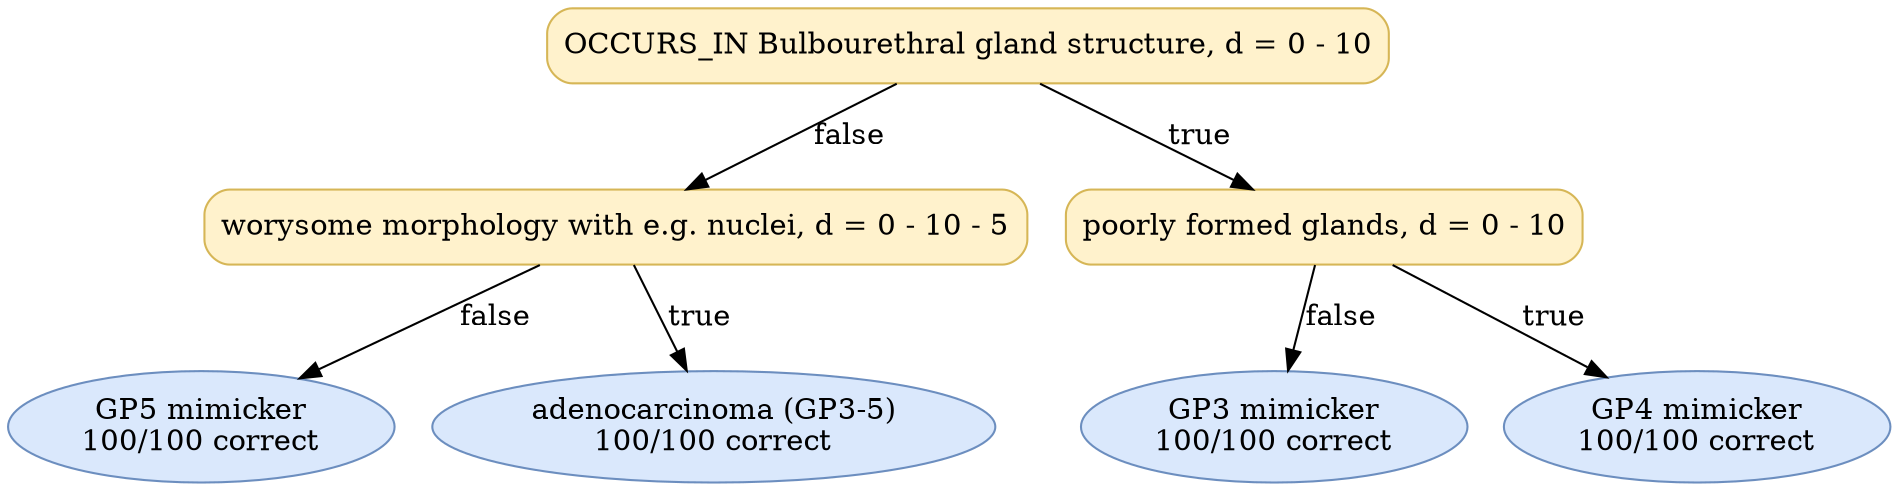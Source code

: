 digraph "DT" {
fontname="Times-Roman";
label="";
node [fontname="Times-Roman"];
Node1 [color="#D6B656", fillcolor="#FFF2CC", label="OCCURS_IN Bulbourethral gland structure, d = 0 - 10", shape="box", style="rounded,filled"];
Node2 [color="#D6B656", fillcolor="#FFF2CC", label="worysome morphology with e.g. nuclei, d = 0 - 10 - 5", shape="box", style="rounded,filled"];
Node3 [color="#6C8EBF", fillcolor="#DAE8FC", label=<GP5 mimicker<br/>100/100 correct>, shape="ellipse", style="rounded,filled"];
Node4 [color="#6C8EBF", fillcolor="#DAE8FC", label=<adenocarcinoma (GP3-5)<br/>100/100 correct>, shape="ellipse", style="rounded,filled"];
Node5 [color="#D6B656", fillcolor="#FFF2CC", label="poorly formed glands, d = 0 - 10", shape="box", style="rounded,filled"];
Node6 [color="#6C8EBF", fillcolor="#DAE8FC", label=<GP3 mimicker<br/>100/100 correct>, shape="ellipse", style="rounded,filled"];
Node7 [color="#6C8EBF", fillcolor="#DAE8FC", label=<GP4 mimicker<br/>100/100 correct>, shape="ellipse", style="rounded,filled"];
Node1 -> Node2  [key=0, label="false"];
Node1 -> Node5  [key=0, label="true"];
Node2 -> Node3  [key=0, label="false"];
Node2 -> Node4  [key=0, label="true"];
Node5 -> Node6  [key=0, label="false"];
Node5 -> Node7  [key=0, label="true"];
}
